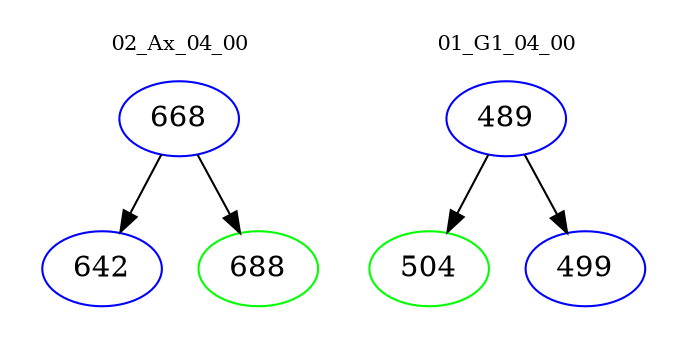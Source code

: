 digraph{
subgraph cluster_0 {
color = white
label = "02_Ax_04_00";
fontsize=10;
T0_668 [label="668", color="blue"]
T0_668 -> T0_642 [color="black"]
T0_642 [label="642", color="blue"]
T0_668 -> T0_688 [color="black"]
T0_688 [label="688", color="green"]
}
subgraph cluster_1 {
color = white
label = "01_G1_04_00";
fontsize=10;
T1_489 [label="489", color="blue"]
T1_489 -> T1_504 [color="black"]
T1_504 [label="504", color="green"]
T1_489 -> T1_499 [color="black"]
T1_499 [label="499", color="blue"]
}
}
